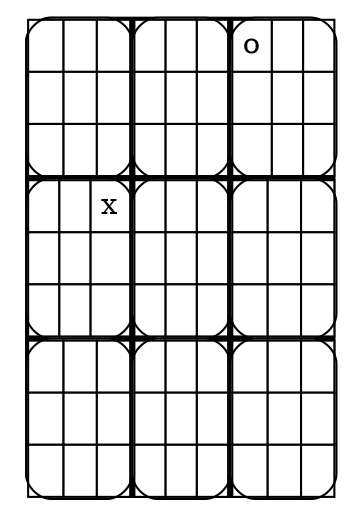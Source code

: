 digraph super_morpion {
  node [shape=none];
  a0 [label=<
  <TABLE border="0" cellspacing="0" cellpadding="0" style="rounded" bgcolor="black">
    <TR>
      <TD><TABLE border="1" cellspacing="0" cellpadding="4" style="rounded" bgcolor="white">
  <TR>
<TD bgcolor="white"> </TD>
<TD bgcolor="white"> </TD>
<TD bgcolor="white"> </TD>
  </TR>
  <TR>
<TD bgcolor="white"> </TD>
<TD bgcolor="white"> </TD>
<TD bgcolor="white"> </TD>
  </TR>
  <TR>
<TD bgcolor="white"> </TD>
<TD bgcolor="white"> </TD>
<TD bgcolor="white"> </TD>
  </TR>
</TABLE>
</TD>
      <TD><TABLE border="1" cellspacing="0" cellpadding="4" style="rounded" bgcolor="white">
  <TR>
<TD bgcolor="white"> </TD>
<TD bgcolor="white"> </TD>
<TD bgcolor="white"> </TD>
  </TR>
  <TR>
<TD bgcolor="white"> </TD>
<TD bgcolor="white"> </TD>
<TD bgcolor="white"> </TD>
  </TR>
  <TR>
<TD bgcolor="white"> </TD>
<TD bgcolor="white"> </TD>
<TD bgcolor="white"> </TD>
  </TR>
</TABLE>
</TD>
      <TD><TABLE border="1" cellspacing="0" cellpadding="4" style="rounded" bgcolor="white">
  <TR>
<TD bgcolor="white">o</TD>
<TD bgcolor="white"> </TD>
<TD bgcolor="white"> </TD>
  </TR>
  <TR>
<TD bgcolor="white"> </TD>
<TD bgcolor="white"> </TD>
<TD bgcolor="white"> </TD>
  </TR>
  <TR>
<TD bgcolor="white"> </TD>
<TD bgcolor="white"> </TD>
<TD bgcolor="white"> </TD>
  </TR>
</TABLE>
</TD>
    </TR>
    <TR>
      <TD><TABLE border="1" cellspacing="0" cellpadding="4" style="rounded" bgcolor="white">
  <TR>
<TD bgcolor="white"> </TD>
<TD bgcolor="white"> </TD>
<TD bgcolor="white">x</TD>
  </TR>
  <TR>
<TD bgcolor="white"> </TD>
<TD bgcolor="white"> </TD>
<TD bgcolor="white"> </TD>
  </TR>
  <TR>
<TD bgcolor="white"> </TD>
<TD bgcolor="white"> </TD>
<TD bgcolor="white"> </TD>
  </TR>
</TABLE>
</TD>
      <TD><TABLE border="1" cellspacing="0" cellpadding="4" style="rounded" bgcolor="white">
  <TR>
<TD bgcolor="white"> </TD>
<TD bgcolor="white"> </TD>
<TD bgcolor="white"> </TD>
  </TR>
  <TR>
<TD bgcolor="white"> </TD>
<TD bgcolor="white"> </TD>
<TD bgcolor="white"> </TD>
  </TR>
  <TR>
<TD bgcolor="white"> </TD>
<TD bgcolor="white"> </TD>
<TD bgcolor="white"> </TD>
  </TR>
</TABLE>
</TD>
      <TD><TABLE border="1" cellspacing="0" cellpadding="4" style="rounded" bgcolor="white">
  <TR>
<TD bgcolor="white"> </TD>
<TD bgcolor="white"> </TD>
<TD bgcolor="white"> </TD>
  </TR>
  <TR>
<TD bgcolor="white"> </TD>
<TD bgcolor="white"> </TD>
<TD bgcolor="white"> </TD>
  </TR>
  <TR>
<TD bgcolor="white"> </TD>
<TD bgcolor="white"> </TD>
<TD bgcolor="white"> </TD>
  </TR>
</TABLE>
</TD>
    </TR>
    <TR>
      <TD><TABLE border="1" cellspacing="0" cellpadding="4" style="rounded" bgcolor="white">
  <TR>
<TD bgcolor="white"> </TD>
<TD bgcolor="white"> </TD>
<TD bgcolor="white"> </TD>
  </TR>
  <TR>
<TD bgcolor="white"> </TD>
<TD bgcolor="white"> </TD>
<TD bgcolor="white"> </TD>
  </TR>
  <TR>
<TD bgcolor="white"> </TD>
<TD bgcolor="white"> </TD>
<TD bgcolor="white"> </TD>
  </TR>
</TABLE>
</TD>
      <TD><TABLE border="1" cellspacing="0" cellpadding="4" style="rounded" bgcolor="white">
  <TR>
<TD bgcolor="white"> </TD>
<TD bgcolor="white"> </TD>
<TD bgcolor="white"> </TD>
  </TR>
  <TR>
<TD bgcolor="white"> </TD>
<TD bgcolor="white"> </TD>
<TD bgcolor="white"> </TD>
  </TR>
  <TR>
<TD bgcolor="white"> </TD>
<TD bgcolor="white"> </TD>
<TD bgcolor="white"> </TD>
  </TR>
</TABLE>
</TD>
      <TD><TABLE border="1" cellspacing="0" cellpadding="4" style="rounded" bgcolor="white">
  <TR>
<TD bgcolor="white"> </TD>
<TD bgcolor="white"> </TD>
<TD bgcolor="white"> </TD>
  </TR>
  <TR>
<TD bgcolor="white"> </TD>
<TD bgcolor="white"> </TD>
<TD bgcolor="white"> </TD>
  </TR>
  <TR>
<TD bgcolor="white"> </TD>
<TD bgcolor="white"> </TD>
<TD bgcolor="white"> </TD>
  </TR>
</TABLE>
</TD>
    </TR>
  </TABLE>
  >];
}
